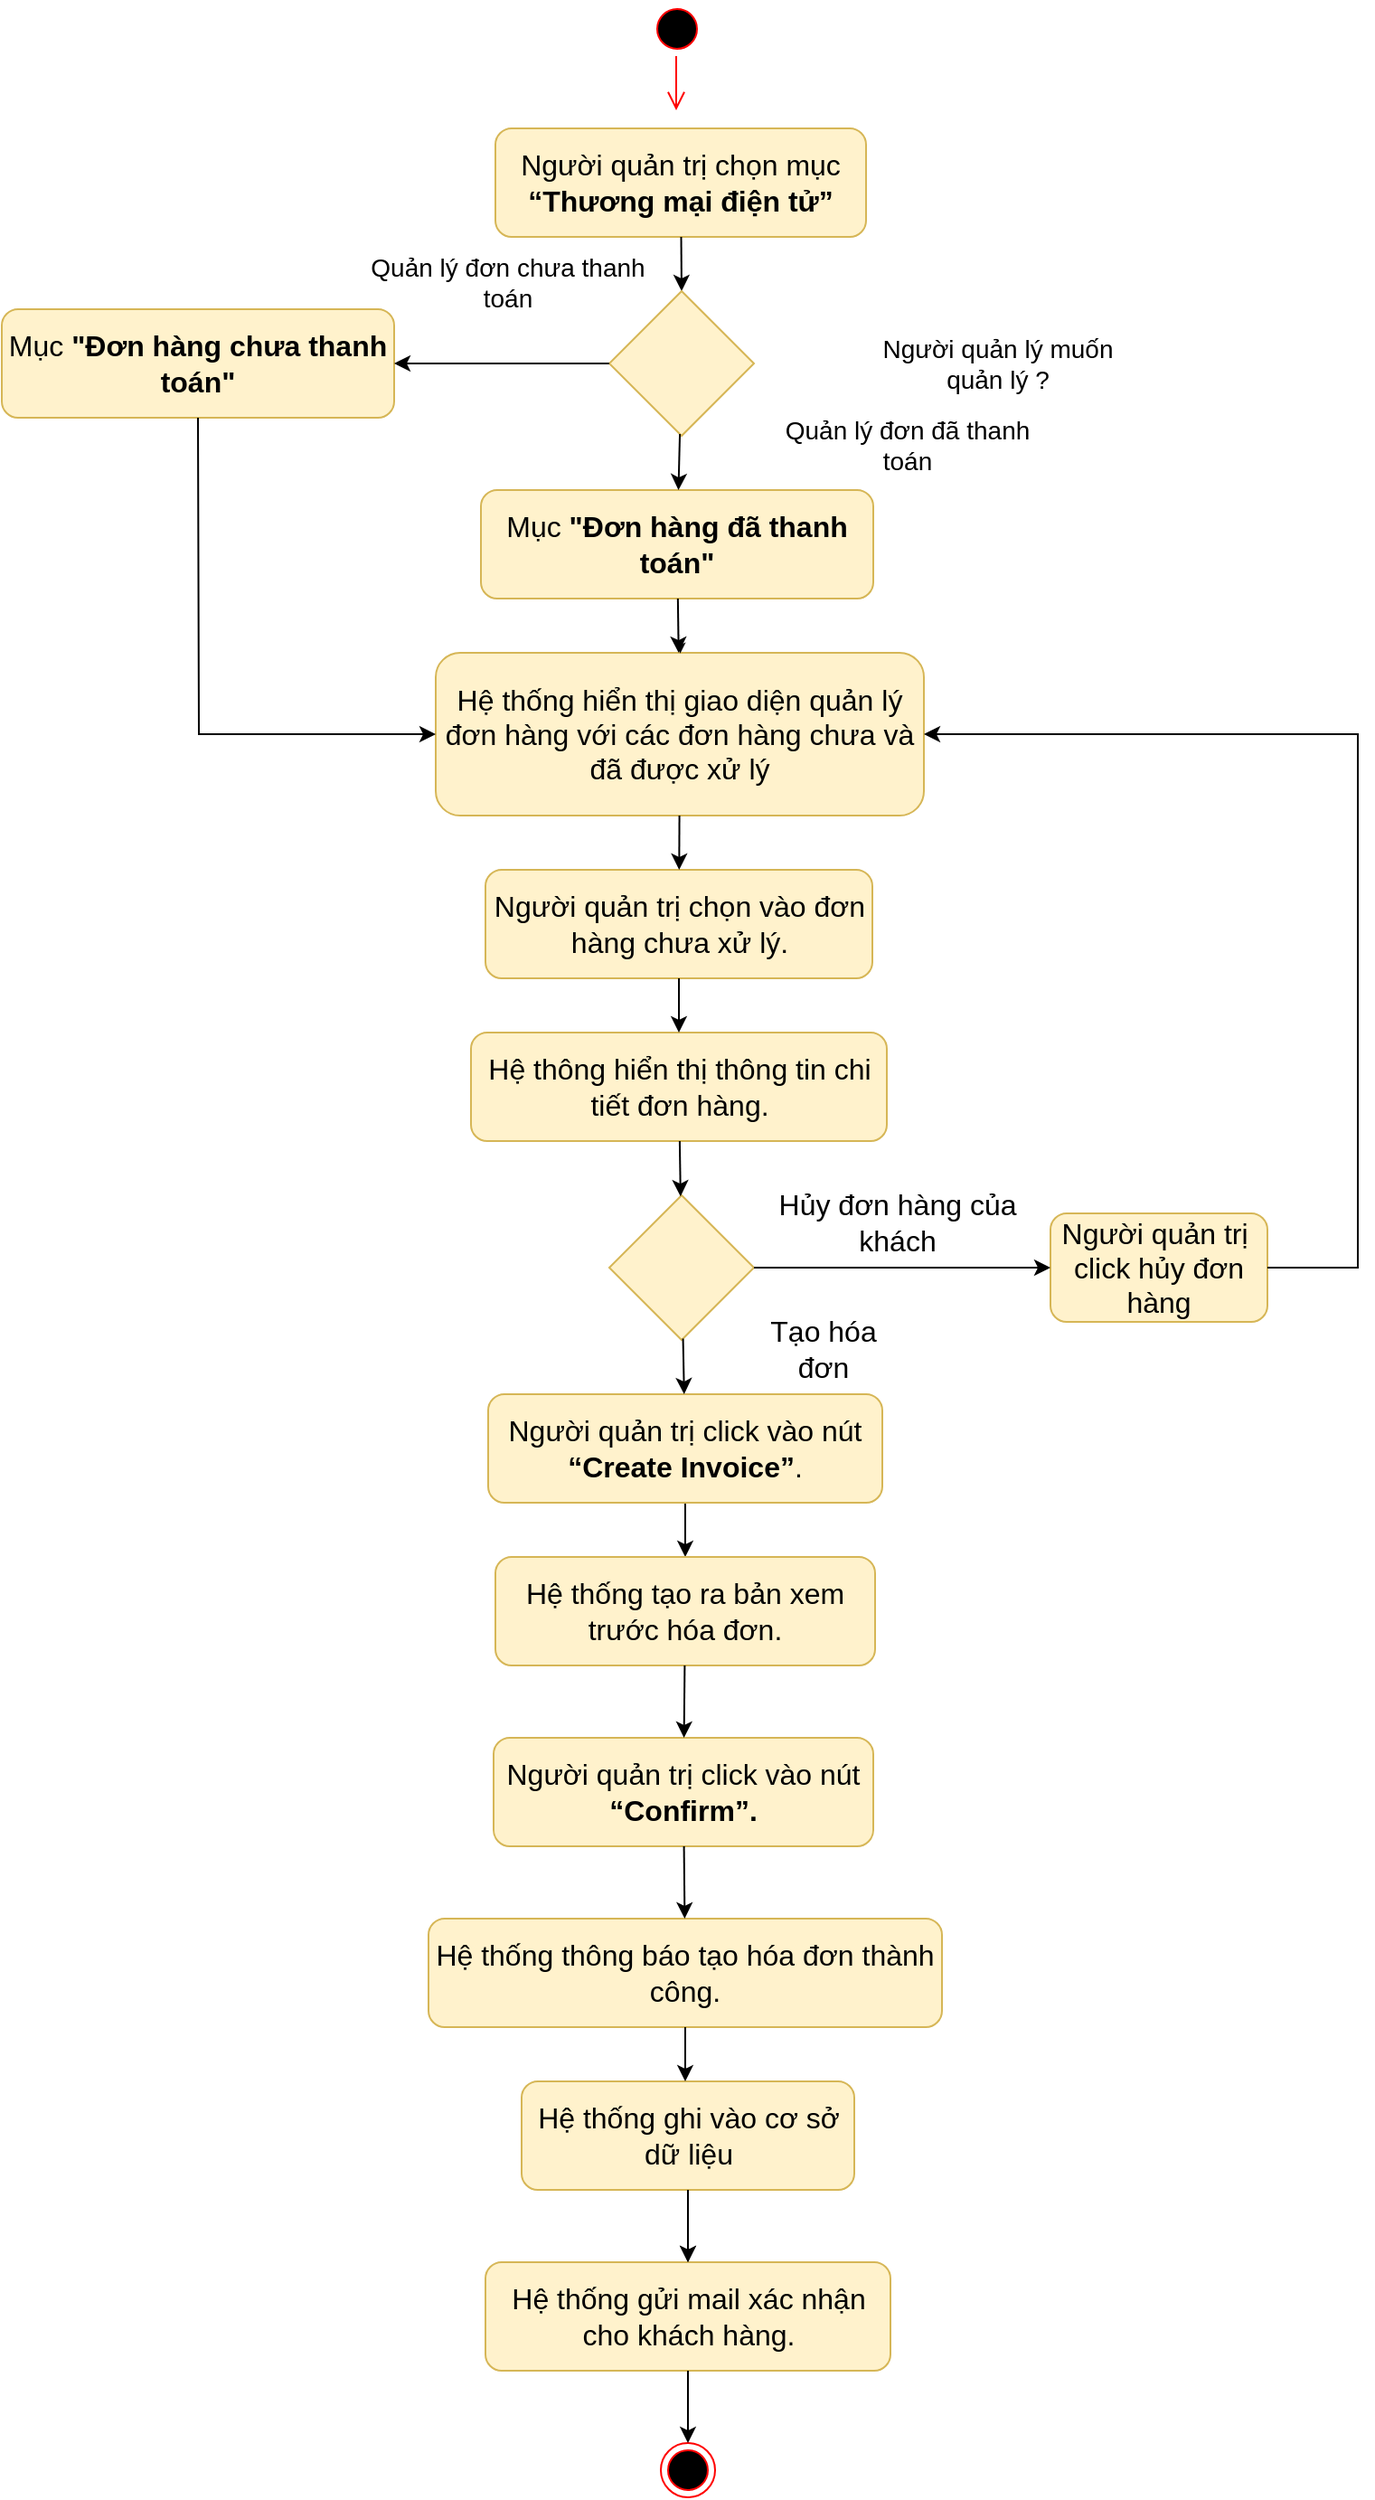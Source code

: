 <mxfile version="20.5.3" type="device"><diagram id="NtIufhbVTjzd1eWzALGa" name="Page-1"><mxGraphModel dx="1974" dy="961" grid="1" gridSize="10" guides="1" tooltips="1" connect="1" arrows="1" fold="1" page="1" pageScale="1" pageWidth="850" pageHeight="1100" math="0" shadow="0"><root><mxCell id="0"/><mxCell id="1" parent="0"/><mxCell id="KUfu6anbVa3KnyMD5vDD-1" value="" style="ellipse;html=1;shape=endState;fillColor=#000000;strokeColor=#ff0000;fontSize=16;" parent="1" vertex="1"><mxGeometry x="414.5" y="1430" width="30" height="30" as="geometry"/></mxCell><mxCell id="KUfu6anbVa3KnyMD5vDD-2" value="" style="ellipse;html=1;shape=startState;fillColor=#000000;strokeColor=#ff0000;fontSize=16;" parent="1" vertex="1"><mxGeometry x="408.5" y="80" width="30" height="30" as="geometry"/></mxCell><mxCell id="KUfu6anbVa3KnyMD5vDD-3" value="" style="edgeStyle=orthogonalEdgeStyle;html=1;verticalAlign=bottom;endArrow=open;endSize=8;strokeColor=#ff0000;rounded=0;fontSize=16;" parent="1" source="KUfu6anbVa3KnyMD5vDD-2" edge="1"><mxGeometry relative="1" as="geometry"><mxPoint x="423" y="140" as="targetPoint"/></mxGeometry></mxCell><mxCell id="KUfu6anbVa3KnyMD5vDD-4" value="&lt;b id=&quot;docs-internal-guid-8980c4c9-7fff-c3e4-bc21-66bbaf039bb8&quot; style=&quot;font-weight: normal; font-size: 16px;&quot;&gt;&lt;span style=&quot;font-size: 16px; font-family: Calibri, sans-serif; color: rgb(0, 0, 0); background-color: transparent; font-weight: 400; font-style: normal; font-variant: normal; text-decoration: none; vertical-align: baseline;&quot;&gt;Người quản trị chọn mục &lt;/span&gt;&lt;span style=&quot;font-size: 16px; font-family: Calibri, sans-serif; color: rgb(0, 0, 0); background-color: transparent; font-weight: 700; font-style: normal; font-variant: normal; text-decoration: none; vertical-align: baseline;&quot;&gt;“Thương mại điện tử”&lt;/span&gt;&lt;/b&gt;" style="rounded=1;whiteSpace=wrap;html=1;fillColor=#fff2cc;strokeColor=#d6b656;fontSize=16;" parent="1" vertex="1"><mxGeometry x="323" y="150" width="205" height="60" as="geometry"/></mxCell><mxCell id="KUfu6anbVa3KnyMD5vDD-5" value="&lt;span id=&quot;docs-internal-guid-a3a27db2-7fff-051c-828b-8b4efbaabe49&quot; style=&quot;font-size: 16px;&quot;&gt;&lt;p style=&quot;line-height: 1.2; margin-top: 0pt; margin-bottom: 0pt; font-size: 16px;&quot; dir=&quot;ltr&quot;&gt;&lt;span style=&quot;font-size: 16px; font-family: Calibri, sans-serif; background-color: transparent; font-variant-numeric: normal; font-variant-east-asian: normal; vertical-align: baseline;&quot;&gt;Hệ thống hiển thị giao diện quản lý đơn hàng với các đơn hàng chưa và đã được xử lý&lt;/span&gt;&lt;/p&gt;&lt;/span&gt;" style="rounded=1;whiteSpace=wrap;html=1;fillColor=#fff2cc;strokeColor=#d6b656;fontSize=16;" parent="1" vertex="1"><mxGeometry x="290" y="440" width="270" height="90" as="geometry"/></mxCell><mxCell id="KUfu6anbVa3KnyMD5vDD-6" value="&lt;span id=&quot;docs-internal-guid-f438fb41-7fff-bad0-ffcc-31dd240963cc&quot; style=&quot;font-size: 16px;&quot;&gt;&lt;span style=&quot;font-size: 16px; font-family: Calibri, sans-serif; background-color: transparent; font-variant-numeric: normal; font-variant-east-asian: normal; vertical-align: baseline;&quot;&gt;Người&amp;nbsp;&lt;span style=&quot;font-family: Helvetica;&quot; id=&quot;docs-internal-guid-8980c4c9-7fff-c3e4-bc21-66bbaf039bb8&quot;&gt;&lt;span style=&quot;font-family: Calibri, sans-serif; background-color: transparent; font-variant-numeric: normal; font-variant-east-asian: normal; vertical-align: baseline;&quot;&gt;quản trị&amp;nbsp;&lt;/span&gt;&lt;/span&gt;chọn vào đơn hàng chưa xử lý. &lt;/span&gt;&lt;/span&gt;" style="rounded=1;whiteSpace=wrap;html=1;fillColor=#fff2cc;strokeColor=#d6b656;fontSize=16;" parent="1" vertex="1"><mxGeometry x="317.5" y="560" width="214" height="60" as="geometry"/></mxCell><mxCell id="KUfu6anbVa3KnyMD5vDD-7" value="&lt;span style=&quot;background-color: transparent; font-family: Calibri, sans-serif;&quot;&gt;Hệ thông hiển thị thông tin chi tiết đơn hàng.&lt;/span&gt;&lt;br&gt;" style="rounded=1;whiteSpace=wrap;html=1;fillColor=#fff2cc;strokeColor=#d6b656;fontSize=16;" parent="1" vertex="1"><mxGeometry x="309.5" y="650" width="230" height="60" as="geometry"/></mxCell><mxCell id="KUfu6anbVa3KnyMD5vDD-9" value="" style="endArrow=classic;html=1;rounded=0;entryX=0.5;entryY=0;entryDx=0;entryDy=0;fontSize=16;" parent="1" source="KUfu6anbVa3KnyMD5vDD-4" target="KUfu6anbVa3KnyMD5vDD-49" edge="1"><mxGeometry width="50" height="50" relative="1" as="geometry"><mxPoint x="243.5" y="410" as="sourcePoint"/><mxPoint x="614.5" y="190" as="targetPoint"/></mxGeometry></mxCell><mxCell id="KUfu6anbVa3KnyMD5vDD-10" value="" style="endArrow=classic;html=1;rounded=0;fontSize=16;" parent="1" source="KUfu6anbVa3KnyMD5vDD-5" target="KUfu6anbVa3KnyMD5vDD-6" edge="1"><mxGeometry width="50" height="50" relative="1" as="geometry"><mxPoint x="434.5" y="420" as="sourcePoint"/><mxPoint x="434.5" y="480" as="targetPoint"/></mxGeometry></mxCell><mxCell id="KUfu6anbVa3KnyMD5vDD-11" value="" style="endArrow=classic;html=1;rounded=0;fontSize=16;" parent="1" source="KUfu6anbVa3KnyMD5vDD-6" target="KUfu6anbVa3KnyMD5vDD-7" edge="1"><mxGeometry width="50" height="50" relative="1" as="geometry"><mxPoint x="444.5" y="430" as="sourcePoint"/><mxPoint x="444.5" y="490" as="targetPoint"/></mxGeometry></mxCell><mxCell id="KUfu6anbVa3KnyMD5vDD-12" value="" style="endArrow=classic;html=1;rounded=0;fontSize=16;" parent="1" source="KUfu6anbVa3KnyMD5vDD-38" target="KUfu6anbVa3KnyMD5vDD-15" edge="1"><mxGeometry width="50" height="50" relative="1" as="geometry"><mxPoint x="433" y="990" as="sourcePoint"/><mxPoint x="417.5" y="740" as="targetPoint"/></mxGeometry></mxCell><mxCell id="KUfu6anbVa3KnyMD5vDD-13" value="" style="rhombus;whiteSpace=wrap;html=1;fillColor=#fff2cc;strokeColor=#d6b656;fontSize=16;" parent="1" vertex="1"><mxGeometry x="386" y="740" width="80" height="80" as="geometry"/></mxCell><mxCell id="KUfu6anbVa3KnyMD5vDD-15" value="&lt;span id=&quot;docs-internal-guid-b0bc94ff-7fff-ce73-9969-1d6cbab5be56&quot; style=&quot;font-size: 16px;&quot;&gt;&lt;span style=&quot;font-size: 16px; font-family: Calibri, sans-serif; background-color: transparent; font-variant-numeric: normal; font-variant-east-asian: normal; vertical-align: baseline;&quot;&gt;Hệ thống tạo ra bản xem trước hóa đơn.&lt;/span&gt;&lt;/span&gt;" style="rounded=1;whiteSpace=wrap;html=1;fillColor=#fff2cc;strokeColor=#d6b656;fontSize=16;" parent="1" vertex="1"><mxGeometry x="323" y="940" width="210" height="60" as="geometry"/></mxCell><mxCell id="KUfu6anbVa3KnyMD5vDD-16" value="Người&amp;nbsp;&lt;span id=&quot;docs-internal-guid-8980c4c9-7fff-c3e4-bc21-66bbaf039bb8&quot;&gt;&lt;span style=&quot;font-family: Calibri, sans-serif; background-color: transparent; font-variant-numeric: normal; font-variant-east-asian: normal; vertical-align: baseline;&quot;&gt;quản trị&amp;nbsp; click&amp;nbsp;&lt;/span&gt;&lt;/span&gt;hủy đơn hàng" style="rounded=1;whiteSpace=wrap;html=1;fillColor=#fff2cc;strokeColor=#d6b656;fontSize=16;" parent="1" vertex="1"><mxGeometry x="630" y="750" width="120" height="60" as="geometry"/></mxCell><mxCell id="KUfu6anbVa3KnyMD5vDD-17" value="&lt;span id=&quot;docs-internal-guid-6b79c1ae-7fff-01d8-6e38-a21959d888f8&quot; style=&quot;font-size: 16px;&quot;&gt;&lt;span style=&quot;font-size: 16px; font-family: Calibri, sans-serif; background-color: transparent; font-variant-numeric: normal; font-variant-east-asian: normal; vertical-align: baseline;&quot;&gt;Người&amp;nbsp;&lt;span style=&quot;font-family: Helvetica;&quot; id=&quot;docs-internal-guid-8980c4c9-7fff-c3e4-bc21-66bbaf039bb8&quot;&gt;&lt;span style=&quot;font-family: Calibri, sans-serif; background-color: transparent; font-variant-numeric: normal; font-variant-east-asian: normal; vertical-align: baseline;&quot;&gt;quản trị&amp;nbsp;&lt;/span&gt;&lt;/span&gt;click vào nút&lt;/span&gt;&lt;span style=&quot;font-size: 16px; font-family: Calibri, sans-serif; background-color: transparent; font-weight: 700; font-variant-numeric: normal; font-variant-east-asian: normal; vertical-align: baseline;&quot;&gt; “Confirm”.&lt;/span&gt;&lt;/span&gt;" style="rounded=1;whiteSpace=wrap;html=1;fillColor=#fff2cc;strokeColor=#d6b656;fontSize=16;" parent="1" vertex="1"><mxGeometry x="322" y="1040" width="210" height="60" as="geometry"/></mxCell><mxCell id="KUfu6anbVa3KnyMD5vDD-18" value="&lt;span id=&quot;docs-internal-guid-39264ad8-7fff-33d3-becb-36d38349720c&quot; style=&quot;font-size: 16px;&quot;&gt;&lt;span style=&quot;font-size: 16px; font-family: Calibri, sans-serif; background-color: transparent; font-variant-numeric: normal; font-variant-east-asian: normal; vertical-align: baseline;&quot;&gt;Hệ thống thông báo tạo hóa đơn thành công.&lt;/span&gt;&lt;/span&gt;" style="rounded=1;whiteSpace=wrap;html=1;fillColor=#fff2cc;strokeColor=#d6b656;fontSize=16;" parent="1" vertex="1"><mxGeometry x="286" y="1140" width="284" height="60" as="geometry"/></mxCell><mxCell id="KUfu6anbVa3KnyMD5vDD-21" value="&lt;b id=&quot;docs-internal-guid-e0133e98-7fff-a40d-48ea-54f33c040d38&quot; style=&quot;font-weight: normal; font-size: 16px;&quot;&gt;&lt;span style=&quot;font-size: 16px; font-family: Calibri, sans-serif; color: rgb(0, 0, 0); background-color: transparent; font-weight: 400; font-style: normal; font-variant: normal; text-decoration: none; vertical-align: baseline;&quot;&gt;Hệ thống ghi vào cơ sở dữ liệu&lt;/span&gt;&lt;/b&gt;" style="rounded=1;whiteSpace=wrap;html=1;fillColor=#fff2cc;strokeColor=#d6b656;fontSize=16;" parent="1" vertex="1"><mxGeometry x="337.5" y="1230" width="184" height="60" as="geometry"/></mxCell><mxCell id="KUfu6anbVa3KnyMD5vDD-22" value="&lt;span id=&quot;docs-internal-guid-2e918b5f-7fff-db1e-77ee-6f082288f4d9&quot; style=&quot;font-size: 16px;&quot;&gt;&lt;span style=&quot;font-size: 16px; font-family: Calibri, sans-serif; background-color: transparent; font-variant-numeric: normal; font-variant-east-asian: normal; vertical-align: baseline;&quot;&gt;Hệ thống gửi mail xác nhận cho khách hàng.&lt;/span&gt;&lt;/span&gt;" style="rounded=1;whiteSpace=wrap;html=1;fillColor=#fff2cc;strokeColor=#d6b656;fontSize=16;" parent="1" vertex="1"><mxGeometry x="317.5" y="1330" width="224" height="60" as="geometry"/></mxCell><mxCell id="KUfu6anbVa3KnyMD5vDD-26" value="" style="endArrow=classic;html=1;rounded=0;fontSize=16;" parent="1" source="KUfu6anbVa3KnyMD5vDD-13" target="KUfu6anbVa3KnyMD5vDD-16" edge="1"><mxGeometry width="50" height="50" relative="1" as="geometry"><mxPoint x="580" y="750" as="sourcePoint"/><mxPoint x="630" y="700" as="targetPoint"/></mxGeometry></mxCell><mxCell id="KUfu6anbVa3KnyMD5vDD-27" value="" style="endArrow=classic;html=1;rounded=0;fontSize=16;" parent="1" source="KUfu6anbVa3KnyMD5vDD-15" target="KUfu6anbVa3KnyMD5vDD-17" edge="1"><mxGeometry width="50" height="50" relative="1" as="geometry"><mxPoint x="82" y="760" as="sourcePoint"/><mxPoint x="132" y="710" as="targetPoint"/></mxGeometry></mxCell><mxCell id="KUfu6anbVa3KnyMD5vDD-28" value="" style="endArrow=classic;html=1;rounded=0;fontSize=16;" parent="1" source="KUfu6anbVa3KnyMD5vDD-17" target="KUfu6anbVa3KnyMD5vDD-18" edge="1"><mxGeometry width="50" height="50" relative="1" as="geometry"><mxPoint x="82" y="1140" as="sourcePoint"/><mxPoint x="132" y="1090" as="targetPoint"/></mxGeometry></mxCell><mxCell id="KUfu6anbVa3KnyMD5vDD-29" value="" style="endArrow=classic;html=1;rounded=0;fontSize=16;" parent="1" source="KUfu6anbVa3KnyMD5vDD-18" edge="1"><mxGeometry width="50" height="50" relative="1" as="geometry"><mxPoint x="112" y="1210" as="sourcePoint"/><mxPoint x="428" y="1230" as="targetPoint"/></mxGeometry></mxCell><mxCell id="KUfu6anbVa3KnyMD5vDD-30" value="" style="endArrow=classic;html=1;rounded=0;fontSize=16;" parent="1" source="KUfu6anbVa3KnyMD5vDD-21" target="KUfu6anbVa3KnyMD5vDD-22" edge="1"><mxGeometry width="50" height="50" relative="1" as="geometry"><mxPoint x="234.5" y="1410" as="sourcePoint"/><mxPoint x="284.5" y="1360" as="targetPoint"/></mxGeometry></mxCell><mxCell id="KUfu6anbVa3KnyMD5vDD-32" value="" style="endArrow=classic;html=1;rounded=0;fontSize=16;" parent="1" source="KUfu6anbVa3KnyMD5vDD-21" target="KUfu6anbVa3KnyMD5vDD-22" edge="1"><mxGeometry width="50" height="50" relative="1" as="geometry"><mxPoint x="584.5" y="1240" as="sourcePoint"/><mxPoint x="634.5" y="1190" as="targetPoint"/></mxGeometry></mxCell><mxCell id="KUfu6anbVa3KnyMD5vDD-33" value="" style="endArrow=classic;html=1;rounded=0;fontSize=16;" parent="1" source="KUfu6anbVa3KnyMD5vDD-22" target="KUfu6anbVa3KnyMD5vDD-1" edge="1"><mxGeometry width="50" height="50" relative="1" as="geometry"><mxPoint x="224.5" y="1480" as="sourcePoint"/><mxPoint x="274.5" y="1430" as="targetPoint"/></mxGeometry></mxCell><mxCell id="KUfu6anbVa3KnyMD5vDD-37" value="Hủy đơn hàng của khách" style="text;html=1;strokeColor=none;fillColor=none;align=center;verticalAlign=middle;whiteSpace=wrap;rounded=0;fontSize=16;" parent="1" vertex="1"><mxGeometry x="466" y="740" width="159" height="30" as="geometry"/></mxCell><mxCell id="KUfu6anbVa3KnyMD5vDD-38" value="&lt;span id=&quot;docs-internal-guid-73f6fb05-7fff-34a3-5151-ed474805a2d9&quot; style=&quot;font-size: 16px;&quot;&gt;&lt;span style=&quot;font-size: 16px; font-family: Calibri, sans-serif; background-color: transparent; font-variant-numeric: normal; font-variant-east-asian: normal; vertical-align: baseline;&quot;&gt;Người&amp;nbsp;&lt;span style=&quot;font-family: Helvetica;&quot; id=&quot;docs-internal-guid-8980c4c9-7fff-c3e4-bc21-66bbaf039bb8&quot;&gt;&lt;span style=&quot;font-family: Calibri, sans-serif; background-color: transparent; font-variant-numeric: normal; font-variant-east-asian: normal; vertical-align: baseline;&quot;&gt;quản trị&amp;nbsp;&lt;/span&gt;&lt;/span&gt;click vào nút &lt;/span&gt;&lt;span style=&quot;font-size: 16px; font-family: Calibri, sans-serif; background-color: transparent; font-weight: 700; font-variant-numeric: normal; font-variant-east-asian: normal; vertical-align: baseline;&quot;&gt;“Create Invoice”&lt;/span&gt;&lt;span style=&quot;font-size: 16px; font-family: Calibri, sans-serif; background-color: transparent; font-variant-numeric: normal; font-variant-east-asian: normal; vertical-align: baseline;&quot;&gt;.&lt;/span&gt;&lt;/span&gt;" style="rounded=1;whiteSpace=wrap;html=1;fillColor=#fff2cc;strokeColor=#d6b656;fontSize=16;" parent="1" vertex="1"><mxGeometry x="319" y="850" width="218" height="60" as="geometry"/></mxCell><mxCell id="KUfu6anbVa3KnyMD5vDD-39" value="" style="endArrow=classic;html=1;rounded=0;fontSize=16;" parent="1" source="KUfu6anbVa3KnyMD5vDD-7" target="KUfu6anbVa3KnyMD5vDD-13" edge="1"><mxGeometry width="50" height="50" relative="1" as="geometry"><mxPoint x="434.5" y="720" as="sourcePoint"/><mxPoint x="434.5" y="750" as="targetPoint"/></mxGeometry></mxCell><mxCell id="KUfu6anbVa3KnyMD5vDD-40" value="" style="endArrow=classic;html=1;rounded=0;fontSize=16;" parent="1" source="KUfu6anbVa3KnyMD5vDD-13" target="KUfu6anbVa3KnyMD5vDD-38" edge="1"><mxGeometry width="50" height="50" relative="1" as="geometry"><mxPoint x="600" y="920" as="sourcePoint"/><mxPoint x="650" y="870" as="targetPoint"/></mxGeometry></mxCell><mxCell id="KUfu6anbVa3KnyMD5vDD-41" value="" style="endArrow=classic;html=1;rounded=0;entryX=1;entryY=0.5;entryDx=0;entryDy=0;exitX=1;exitY=0.5;exitDx=0;exitDy=0;fontSize=16;" parent="1" source="KUfu6anbVa3KnyMD5vDD-16" target="KUfu6anbVa3KnyMD5vDD-5" edge="1"><mxGeometry width="50" height="50" relative="1" as="geometry"><mxPoint x="790" y="590" as="sourcePoint"/><mxPoint x="840" y="540" as="targetPoint"/><Array as="points"><mxPoint x="800" y="780"/><mxPoint x="800" y="485"/></Array></mxGeometry></mxCell><mxCell id="KUfu6anbVa3KnyMD5vDD-42" value="Tạo hóa đơn" style="text;html=1;strokeColor=none;fillColor=none;align=center;verticalAlign=middle;whiteSpace=wrap;rounded=0;fontSize=16;" parent="1" vertex="1"><mxGeometry x="459" y="810" width="91" height="30" as="geometry"/></mxCell><mxCell id="KUfu6anbVa3KnyMD5vDD-48" value="&lt;span id=&quot;docs-internal-guid-2b19aabf-7fff-3144-191e-baf4130a2cd1&quot; style=&quot;font-size: 16px;&quot;&gt;&lt;span style=&quot;font-size: 16px; font-family: Calibri, sans-serif; background-color: transparent; font-variant-numeric: normal; font-variant-east-asian: normal; vertical-align: baseline;&quot;&gt;Mục &lt;b style=&quot;font-size: 16px;&quot;&gt;&quot;Đơn hàng chưa thanh toán&quot;&lt;/b&gt;&lt;/span&gt;&lt;/span&gt;" style="rounded=1;whiteSpace=wrap;html=1;fillColor=#fff2cc;strokeColor=#d6b656;fontSize=16;" parent="1" vertex="1"><mxGeometry x="50" y="250" width="217" height="60" as="geometry"/></mxCell><mxCell id="KUfu6anbVa3KnyMD5vDD-49" value="" style="rhombus;whiteSpace=wrap;html=1;fillColor=#fff2cc;strokeColor=#d6b656;fontSize=16;" parent="1" vertex="1"><mxGeometry x="386" y="240" width="80" height="80" as="geometry"/></mxCell><mxCell id="KUfu6anbVa3KnyMD5vDD-85" value="" style="edgeStyle=orthogonalEdgeStyle;rounded=0;orthogonalLoop=1;jettySize=auto;html=1;strokeWidth=0;fontSize=16;" parent="1" source="KUfu6anbVa3KnyMD5vDD-50" target="KUfu6anbVa3KnyMD5vDD-5" edge="1"><mxGeometry relative="1" as="geometry"/></mxCell><mxCell id="KUfu6anbVa3KnyMD5vDD-50" value="&lt;span style=&quot;font-family: Calibri, sans-serif;&quot;&gt;Mục&amp;nbsp;&lt;/span&gt;&lt;b style=&quot;font-family: Calibri, sans-serif;&quot;&gt;&quot;Đơn hàng đã thanh toán&quot;&lt;/b&gt;" style="rounded=1;whiteSpace=wrap;html=1;fillColor=#fff2cc;strokeColor=#d6b656;fontSize=16;" parent="1" vertex="1"><mxGeometry x="315" y="350" width="217" height="60" as="geometry"/></mxCell><mxCell id="KUfu6anbVa3KnyMD5vDD-52" value="" style="endArrow=classic;html=1;rounded=0;fontSize=16;" parent="1" source="KUfu6anbVa3KnyMD5vDD-49" target="KUfu6anbVa3KnyMD5vDD-48" edge="1"><mxGeometry width="50" height="50" relative="1" as="geometry"><mxPoint x="314.5" y="340" as="sourcePoint"/><mxPoint x="263" y="270" as="targetPoint"/></mxGeometry></mxCell><mxCell id="KUfu6anbVa3KnyMD5vDD-53" value="" style="endArrow=classic;html=1;rounded=0;fontSize=16;" parent="1" source="KUfu6anbVa3KnyMD5vDD-49" target="KUfu6anbVa3KnyMD5vDD-50" edge="1"><mxGeometry width="50" height="50" relative="1" as="geometry"><mxPoint x="514.5" y="380" as="sourcePoint"/><mxPoint x="564.5" y="330" as="targetPoint"/></mxGeometry></mxCell><mxCell id="KUfu6anbVa3KnyMD5vDD-54" value="" style="endArrow=classic;html=1;rounded=0;exitX=0.5;exitY=1;exitDx=0;exitDy=0;entryX=0;entryY=0.5;entryDx=0;entryDy=0;fontSize=16;" parent="1" source="KUfu6anbVa3KnyMD5vDD-48" target="KUfu6anbVa3KnyMD5vDD-5" edge="1"><mxGeometry width="50" height="50" relative="1" as="geometry"><mxPoint x="160" y="490" as="sourcePoint"/><mxPoint x="210" y="440" as="targetPoint"/><Array as="points"><mxPoint x="159" y="485"/></Array></mxGeometry></mxCell><mxCell id="KUfu6anbVa3KnyMD5vDD-55" value="" style="endArrow=classic;html=1;rounded=0;fontSize=16;" parent="1" source="KUfu6anbVa3KnyMD5vDD-50" target="KUfu6anbVa3KnyMD5vDD-5" edge="1"><mxGeometry width="50" height="50" relative="1" as="geometry"><mxPoint x="590" y="380" as="sourcePoint"/><mxPoint x="640" y="330" as="targetPoint"/></mxGeometry></mxCell><mxCell id="OPF8tcInGK0EnsV9tsto-1" value="&lt;font style=&quot;font-size: 14px;&quot;&gt;Người quản lý muốn quản lý ?&lt;/font&gt;" style="text;html=1;strokeColor=none;fillColor=none;align=center;verticalAlign=middle;whiteSpace=wrap;rounded=0;" vertex="1" parent="1"><mxGeometry x="522" y="265" width="158" height="30" as="geometry"/></mxCell><mxCell id="OPF8tcInGK0EnsV9tsto-2" value="Quản lý đơn chưa thanh toán" style="text;html=1;strokeColor=none;fillColor=none;align=center;verticalAlign=middle;whiteSpace=wrap;rounded=0;fontSize=14;" vertex="1" parent="1"><mxGeometry x="244.5" y="220" width="170" height="30" as="geometry"/></mxCell><mxCell id="OPF8tcInGK0EnsV9tsto-3" value="Quản lý đơn đã thanh toán" style="text;html=1;strokeColor=none;fillColor=none;align=center;verticalAlign=middle;whiteSpace=wrap;rounded=0;fontSize=14;" vertex="1" parent="1"><mxGeometry x="472" y="310" width="158" height="30" as="geometry"/></mxCell></root></mxGraphModel></diagram></mxfile>